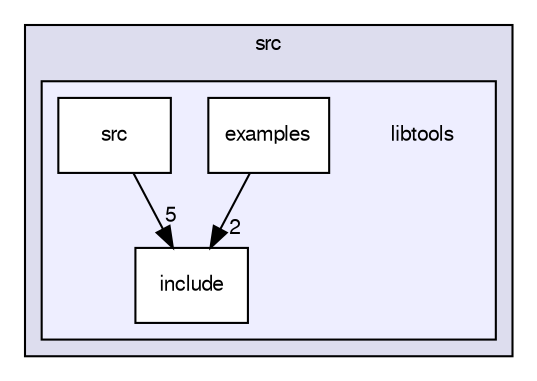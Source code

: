 digraph "/home/markus/Projekte/Elektra/libelektra/src/libtools/" {
  compound=true
  node [ fontsize="10", fontname="FreeSans"];
  edge [ labelfontsize="10", labelfontname="FreeSans"];
  subgraph clusterdir_37d5ef626c532e9d4f58c814b0f33bb1 {
    graph [ bgcolor="#ddddee", pencolor="black", label="src" fontname="FreeSans", fontsize="10", URL="dir_37d5ef626c532e9d4f58c814b0f33bb1.html"]
  subgraph clusterdir_c9570c6d38e4a56dd3fce455bc948ce6 {
    graph [ bgcolor="#eeeeff", pencolor="black", label="" URL="dir_c9570c6d38e4a56dd3fce455bc948ce6.html"];
    dir_c9570c6d38e4a56dd3fce455bc948ce6 [shape=plaintext label="libtools"];
    dir_ba813269aeaf8c3ab26cd4c8cdd2b0c5 [shape=box label="examples" color="black" fillcolor="white" style="filled" URL="dir_ba813269aeaf8c3ab26cd4c8cdd2b0c5.html"];
    dir_3d0068c619b4bb322a1232aadd28471f [shape=box label="include" color="black" fillcolor="white" style="filled" URL="dir_3d0068c619b4bb322a1232aadd28471f.html"];
    dir_ed8f9132a67b3f4d476f6b0f4bebe293 [shape=box label="src" color="black" fillcolor="white" style="filled" URL="dir_ed8f9132a67b3f4d476f6b0f4bebe293.html"];
  }
  }
  dir_ed8f9132a67b3f4d476f6b0f4bebe293->dir_3d0068c619b4bb322a1232aadd28471f [headlabel="5", labeldistance=1.5 headhref="dir_000005_000006.html"];
  dir_ba813269aeaf8c3ab26cd4c8cdd2b0c5->dir_3d0068c619b4bb322a1232aadd28471f [headlabel="2", labeldistance=1.5 headhref="dir_000004_000006.html"];
}
